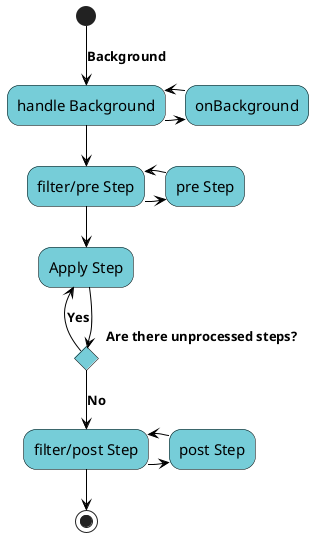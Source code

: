 @startuml
skinparam activity {
BackgroundColor #76CDD8
ArrowColor black
ArrowFontSize 13
ArrowFontStyle bold
ArrowFontName Segoe UI
BorderColor black
FontName Segoe UI
FontSize 15
}
(*) -->[Background] "handle Background"
-right-> "onBackground"
-left-> "handle Background"
--> "filter/pre Step"
-right-> "pre Step"
-left-> "filter/pre Step"
--> "Apply Step"
If "Are there unprocessed steps?"
-left-> [Yes] "Apply Step"
else
--> [No] "filter/post Step"
-right-> "post Step"
-left-> "filter/post Step"
--> (*)
@enduml